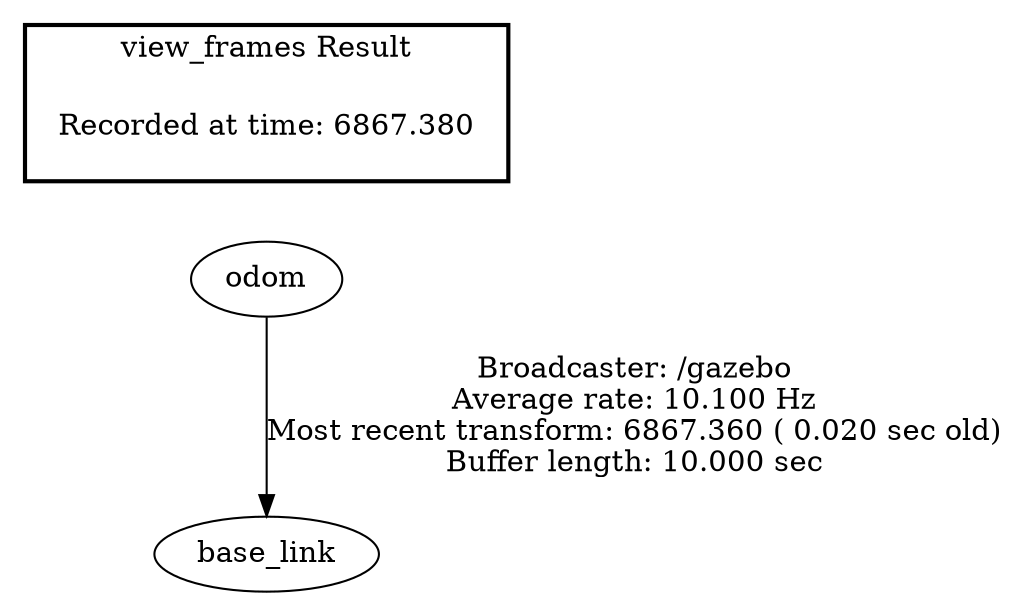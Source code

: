 digraph G {
"odom" -> "base_link"[label="Broadcaster: /gazebo\nAverage rate: 10.100 Hz\nMost recent transform: 6867.360 ( 0.020 sec old)\nBuffer length: 10.000 sec\n"];
edge [style=invis];
 subgraph cluster_legend { style=bold; color=black; label ="view_frames Result";
"Recorded at time: 6867.380"[ shape=plaintext ] ;
 }->"odom";
}
